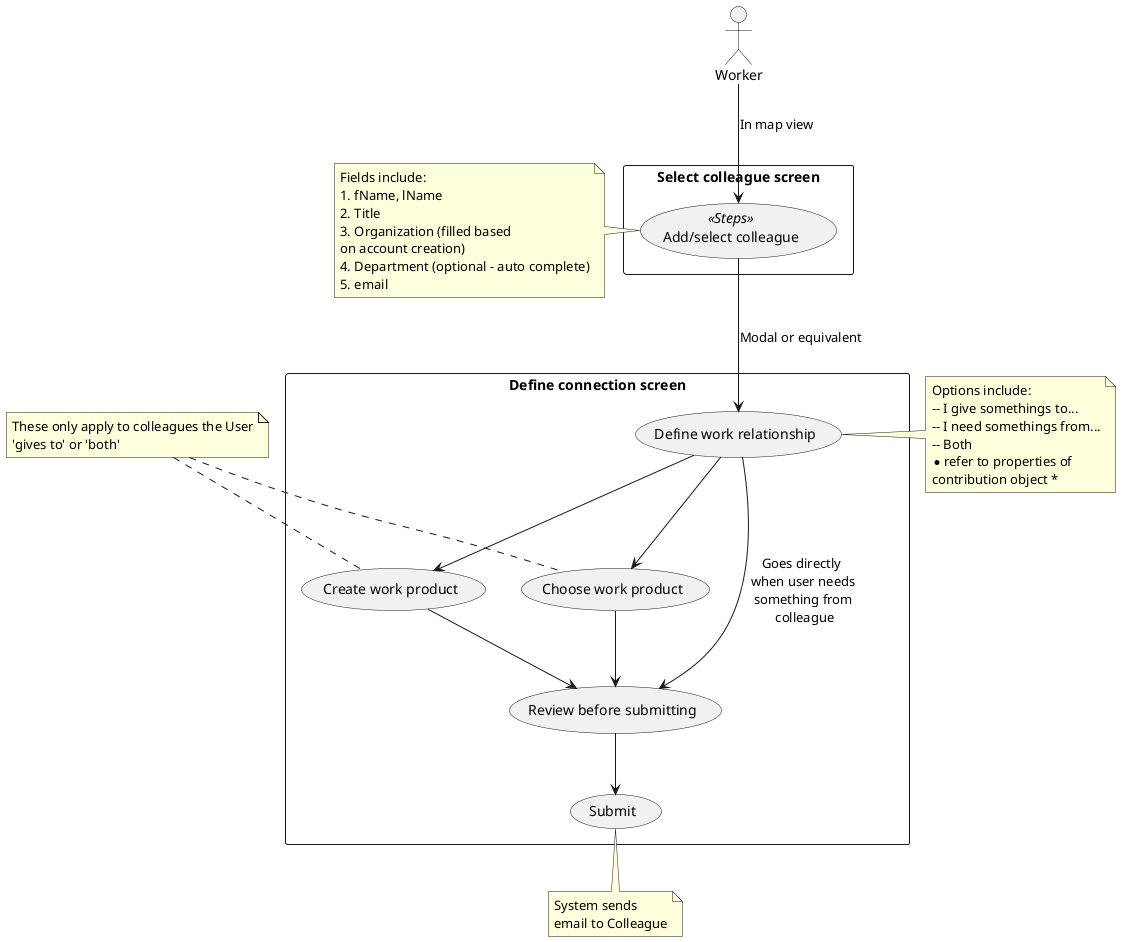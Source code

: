 @startuml addPerson

actor "Worker" as W
rectangle "Select colleague screen" {
  usecase "Add/select colleague" as Colleague << Steps >>
}
rectangle "Define connection screen" {
  usecase "Define work relationship" as Relationship
  usecase "Create work product" as newProduct
  usecase "Choose work product" as existingProduct
  usecase "Review before submitting" as Review
  usecase "Submit" as Submit
}

W --> Colleague : In map view
Colleague --> Relationship : Modal or equivalent
Relationship --> newProduct
Relationship --> existingProduct
newProduct --> Review
existingProduct --> Review
Review --> Submit
Relationship --> Review : Goes directly \n when user needs \n something from \n colleague

note left of Colleague
    Fields include:
    # fName, lName
    # Title
    # Organization (filled based 
    on account creation)
    # Department (optional - auto complete)
    # email
end note
note right of Relationship
    Options include: 
    -- I give somethings to...
    -- I need somethings from...
    -- Both 
    * refer to properties of
    contribution object *
end note
note bottom of Submit
    System sends 
    email to Colleague
end note
note "These only apply to colleagues the User\n'gives to' or 'both'" as Note1

Note1 .. newProduct
Note1 .. existingProduct
@enduml
